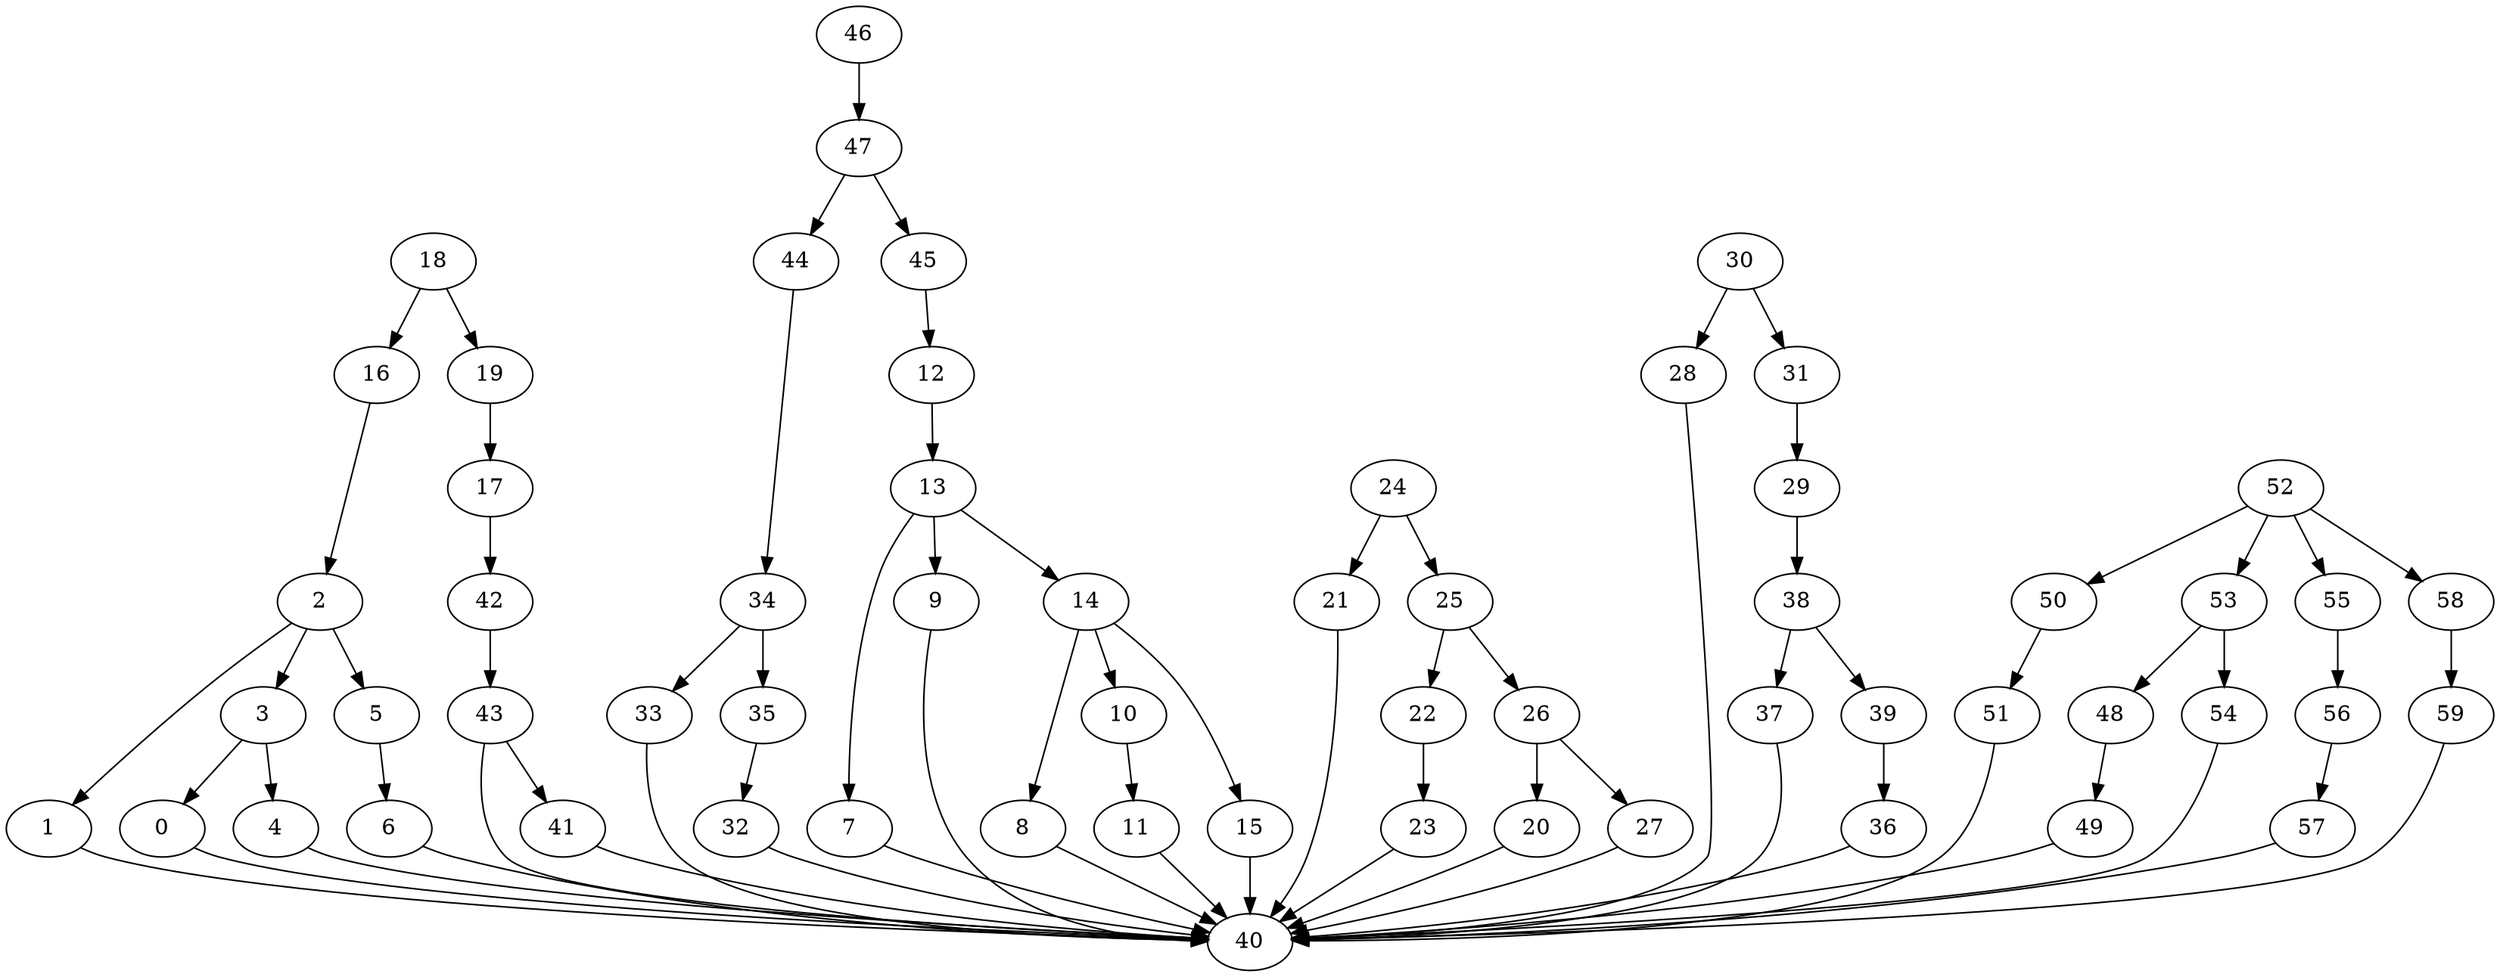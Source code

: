 strict digraph  {
0 [exec=149];
1 [exec=160];
2 [exec=50];
3 [exec=164];
4 [exec=118];
5 [exec=108];
6 [exec=76];
7 [exec=147];
8 [exec=105];
9 [exec=158];
10 [exec=57];
11 [exec=185];
12 [exec=106];
13 [exec=162];
14 [exec=176];
15 [exec=191];
16 [exec=80];
17 [exec=135];
18 [exec=178];
19 [exec=158];
20 [exec=200];
21 [exec=58];
22 [exec=172];
23 [exec=112];
24 [exec=153];
25 [exec=156];
26 [exec=94];
27 [exec=143];
28 [exec=53];
29 [exec=101];
30 [exec=188];
31 [exec=190];
32 [exec=190];
33 [exec=199];
34 [exec=96];
35 [exec=73];
36 [exec=165];
37 [exec=53];
38 [exec=121];
39 [exec=113];
40 [exec=185];
41 [exec=93];
42 [exec=119];
43 [exec=125];
44 [exec=151];
45 [exec=87];
46 [exec=59];
47 [exec=91];
48 [exec=107];
49 [exec=184];
50 [exec=57];
51 [exec=151];
52 [exec=197];
53 [exec=132];
54 [exec=159];
55 [exec=65];
56 [exec=126];
57 [exec=82];
58 [exec=104];
59 [exec=62];
0 -> 40  [comm=14];
1 -> 40  [comm=12];
2 -> 3  [comm=20];
2 -> 1  [comm=9];
2 -> 5  [comm=8];
3 -> 4  [comm=15];
3 -> 0  [comm=6];
4 -> 40  [comm=18];
5 -> 6  [comm=7];
6 -> 40  [comm=17];
7 -> 40  [comm=9];
8 -> 40  [comm=9];
9 -> 40  [comm=15];
10 -> 11  [comm=8];
11 -> 40  [comm=17];
12 -> 13  [comm=7];
13 -> 14  [comm=12];
13 -> 7  [comm=7];
13 -> 9  [comm=13];
14 -> 15  [comm=16];
14 -> 8  [comm=14];
14 -> 10  [comm=8];
15 -> 40  [comm=19];
16 -> 2  [comm=13];
17 -> 42  [comm=8];
18 -> 19  [comm=6];
18 -> 16  [comm=14];
19 -> 17  [comm=5];
20 -> 40  [comm=5];
21 -> 40  [comm=7];
22 -> 23  [comm=18];
23 -> 40  [comm=8];
24 -> 25  [comm=6];
24 -> 21  [comm=11];
25 -> 26  [comm=12];
25 -> 22  [comm=18];
26 -> 27  [comm=10];
26 -> 20  [comm=8];
27 -> 40  [comm=19];
28 -> 40  [comm=10];
29 -> 38  [comm=12];
30 -> 31  [comm=10];
30 -> 28  [comm=8];
31 -> 29  [comm=18];
32 -> 40  [comm=17];
33 -> 40  [comm=14];
34 -> 35  [comm=13];
34 -> 33  [comm=20];
35 -> 32  [comm=15];
36 -> 40  [comm=8];
37 -> 40  [comm=11];
38 -> 39  [comm=15];
38 -> 37  [comm=6];
39 -> 36  [comm=5];
41 -> 40  [comm=5];
42 -> 43  [comm=14];
43 -> 40  [comm=15];
43 -> 41  [comm=19];
44 -> 34  [comm=17];
45 -> 12  [comm=15];
46 -> 47  [comm=17];
47 -> 44  [comm=7];
47 -> 45  [comm=7];
48 -> 49  [comm=15];
49 -> 40  [comm=19];
50 -> 51  [comm=8];
51 -> 40  [comm=13];
52 -> 53  [comm=11];
52 -> 50  [comm=20];
52 -> 55  [comm=16];
52 -> 58  [comm=13];
53 -> 54  [comm=10];
53 -> 48  [comm=11];
54 -> 40  [comm=14];
55 -> 56  [comm=11];
56 -> 57  [comm=12];
57 -> 40  [comm=16];
58 -> 59  [comm=7];
59 -> 40  [comm=13];
}
